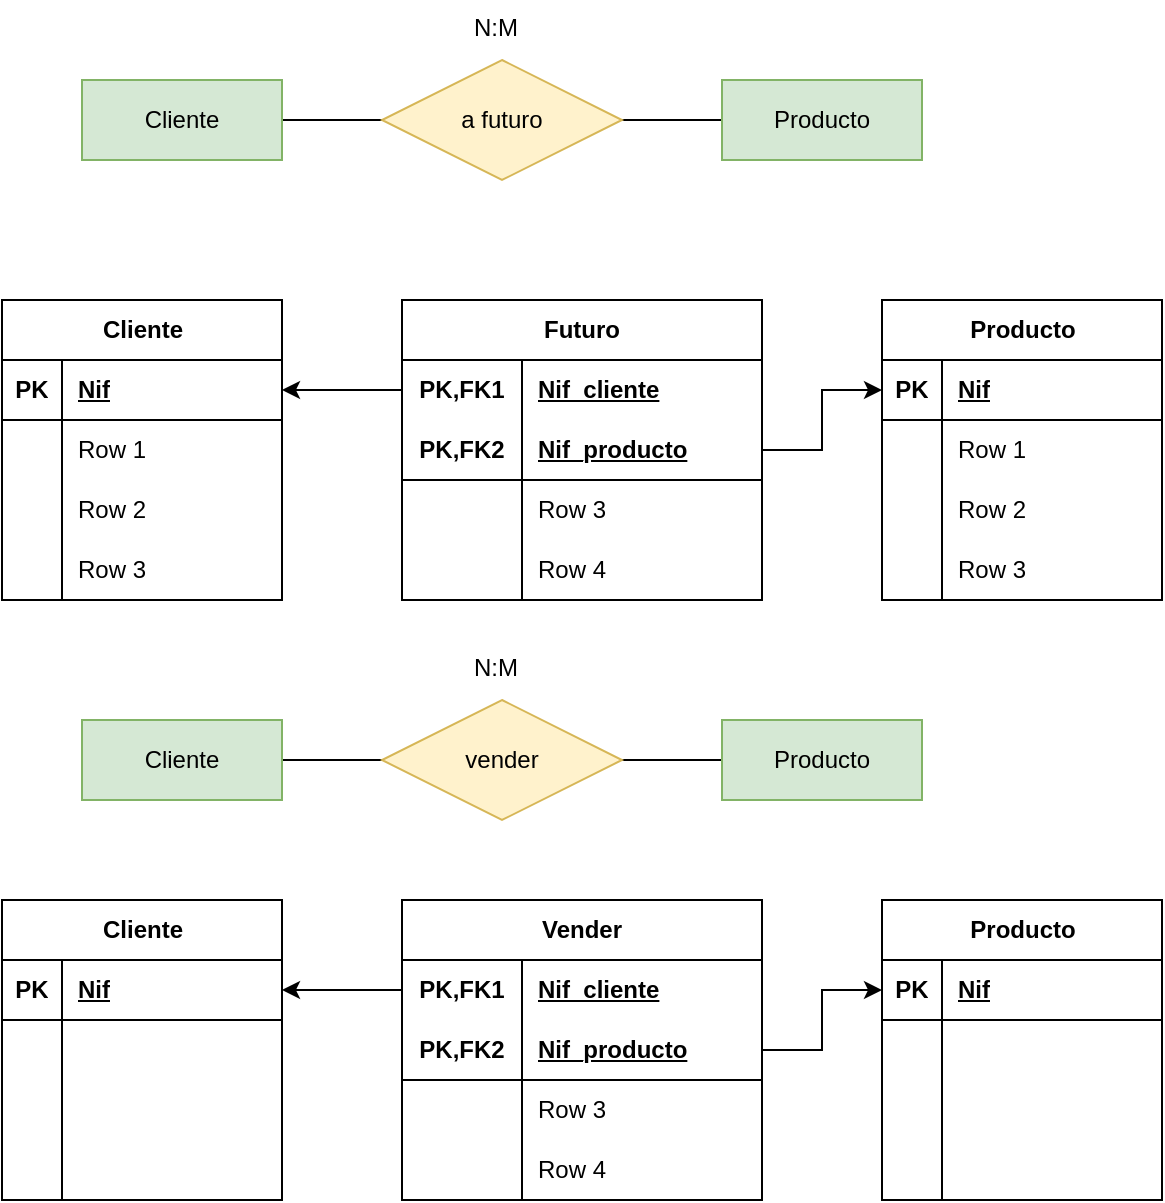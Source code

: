 <mxfile version="22.0.8" type="github">
  <diagram name="Página-1" id="U4m50CLKxvF5wlJyP4sZ">
    <mxGraphModel dx="1434" dy="795" grid="1" gridSize="10" guides="1" tooltips="1" connect="1" arrows="1" fold="1" page="1" pageScale="1" pageWidth="827" pageHeight="1169" math="0" shadow="0">
      <root>
        <mxCell id="0" />
        <mxCell id="1" parent="0" />
        <mxCell id="86glMdXCNUQoHMZyvkVU-4" style="edgeStyle=orthogonalEdgeStyle;rounded=0;orthogonalLoop=1;jettySize=auto;html=1;exitX=1;exitY=0.5;exitDx=0;exitDy=0;entryX=0;entryY=0.5;entryDx=0;entryDy=0;endArrow=none;endFill=0;" edge="1" parent="1" source="86glMdXCNUQoHMZyvkVU-1" target="86glMdXCNUQoHMZyvkVU-2">
          <mxGeometry relative="1" as="geometry" />
        </mxCell>
        <mxCell id="86glMdXCNUQoHMZyvkVU-1" value="Cliente" style="whiteSpace=wrap;html=1;align=center;fillColor=#d5e8d4;strokeColor=#82b366;" vertex="1" parent="1">
          <mxGeometry x="90" y="120" width="100" height="40" as="geometry" />
        </mxCell>
        <mxCell id="86glMdXCNUQoHMZyvkVU-5" style="edgeStyle=orthogonalEdgeStyle;rounded=0;orthogonalLoop=1;jettySize=auto;html=1;exitX=1;exitY=0.5;exitDx=0;exitDy=0;entryX=0;entryY=0.5;entryDx=0;entryDy=0;endArrow=none;endFill=0;" edge="1" parent="1" source="86glMdXCNUQoHMZyvkVU-2" target="86glMdXCNUQoHMZyvkVU-3">
          <mxGeometry relative="1" as="geometry" />
        </mxCell>
        <mxCell id="86glMdXCNUQoHMZyvkVU-2" value="a futuro" style="shape=rhombus;perimeter=rhombusPerimeter;whiteSpace=wrap;html=1;align=center;fillColor=#fff2cc;strokeColor=#d6b656;" vertex="1" parent="1">
          <mxGeometry x="240" y="110" width="120" height="60" as="geometry" />
        </mxCell>
        <mxCell id="86glMdXCNUQoHMZyvkVU-3" value="Producto" style="whiteSpace=wrap;html=1;align=center;fillColor=#d5e8d4;strokeColor=#82b366;" vertex="1" parent="1">
          <mxGeometry x="410" y="120" width="100" height="40" as="geometry" />
        </mxCell>
        <mxCell id="86glMdXCNUQoHMZyvkVU-6" value="Cliente" style="shape=table;startSize=30;container=1;collapsible=1;childLayout=tableLayout;fixedRows=1;rowLines=0;fontStyle=1;align=center;resizeLast=1;html=1;" vertex="1" parent="1">
          <mxGeometry x="50" y="230" width="140" height="150" as="geometry" />
        </mxCell>
        <mxCell id="86glMdXCNUQoHMZyvkVU-7" value="" style="shape=tableRow;horizontal=0;startSize=0;swimlaneHead=0;swimlaneBody=0;fillColor=none;collapsible=0;dropTarget=0;points=[[0,0.5],[1,0.5]];portConstraint=eastwest;top=0;left=0;right=0;bottom=1;" vertex="1" parent="86glMdXCNUQoHMZyvkVU-6">
          <mxGeometry y="30" width="140" height="30" as="geometry" />
        </mxCell>
        <mxCell id="86glMdXCNUQoHMZyvkVU-8" value="PK" style="shape=partialRectangle;connectable=0;fillColor=none;top=0;left=0;bottom=0;right=0;fontStyle=1;overflow=hidden;whiteSpace=wrap;html=1;" vertex="1" parent="86glMdXCNUQoHMZyvkVU-7">
          <mxGeometry width="30" height="30" as="geometry">
            <mxRectangle width="30" height="30" as="alternateBounds" />
          </mxGeometry>
        </mxCell>
        <mxCell id="86glMdXCNUQoHMZyvkVU-9" value="Nif" style="shape=partialRectangle;connectable=0;fillColor=none;top=0;left=0;bottom=0;right=0;align=left;spacingLeft=6;fontStyle=5;overflow=hidden;whiteSpace=wrap;html=1;" vertex="1" parent="86glMdXCNUQoHMZyvkVU-7">
          <mxGeometry x="30" width="110" height="30" as="geometry">
            <mxRectangle width="110" height="30" as="alternateBounds" />
          </mxGeometry>
        </mxCell>
        <mxCell id="86glMdXCNUQoHMZyvkVU-10" value="" style="shape=tableRow;horizontal=0;startSize=0;swimlaneHead=0;swimlaneBody=0;fillColor=none;collapsible=0;dropTarget=0;points=[[0,0.5],[1,0.5]];portConstraint=eastwest;top=0;left=0;right=0;bottom=0;" vertex="1" parent="86glMdXCNUQoHMZyvkVU-6">
          <mxGeometry y="60" width="140" height="30" as="geometry" />
        </mxCell>
        <mxCell id="86glMdXCNUQoHMZyvkVU-11" value="" style="shape=partialRectangle;connectable=0;fillColor=none;top=0;left=0;bottom=0;right=0;editable=1;overflow=hidden;whiteSpace=wrap;html=1;" vertex="1" parent="86glMdXCNUQoHMZyvkVU-10">
          <mxGeometry width="30" height="30" as="geometry">
            <mxRectangle width="30" height="30" as="alternateBounds" />
          </mxGeometry>
        </mxCell>
        <mxCell id="86glMdXCNUQoHMZyvkVU-12" value="Row 1" style="shape=partialRectangle;connectable=0;fillColor=none;top=0;left=0;bottom=0;right=0;align=left;spacingLeft=6;overflow=hidden;whiteSpace=wrap;html=1;" vertex="1" parent="86glMdXCNUQoHMZyvkVU-10">
          <mxGeometry x="30" width="110" height="30" as="geometry">
            <mxRectangle width="110" height="30" as="alternateBounds" />
          </mxGeometry>
        </mxCell>
        <mxCell id="86glMdXCNUQoHMZyvkVU-13" value="" style="shape=tableRow;horizontal=0;startSize=0;swimlaneHead=0;swimlaneBody=0;fillColor=none;collapsible=0;dropTarget=0;points=[[0,0.5],[1,0.5]];portConstraint=eastwest;top=0;left=0;right=0;bottom=0;" vertex="1" parent="86glMdXCNUQoHMZyvkVU-6">
          <mxGeometry y="90" width="140" height="30" as="geometry" />
        </mxCell>
        <mxCell id="86glMdXCNUQoHMZyvkVU-14" value="" style="shape=partialRectangle;connectable=0;fillColor=none;top=0;left=0;bottom=0;right=0;editable=1;overflow=hidden;whiteSpace=wrap;html=1;" vertex="1" parent="86glMdXCNUQoHMZyvkVU-13">
          <mxGeometry width="30" height="30" as="geometry">
            <mxRectangle width="30" height="30" as="alternateBounds" />
          </mxGeometry>
        </mxCell>
        <mxCell id="86glMdXCNUQoHMZyvkVU-15" value="Row 2" style="shape=partialRectangle;connectable=0;fillColor=none;top=0;left=0;bottom=0;right=0;align=left;spacingLeft=6;overflow=hidden;whiteSpace=wrap;html=1;" vertex="1" parent="86glMdXCNUQoHMZyvkVU-13">
          <mxGeometry x="30" width="110" height="30" as="geometry">
            <mxRectangle width="110" height="30" as="alternateBounds" />
          </mxGeometry>
        </mxCell>
        <mxCell id="86glMdXCNUQoHMZyvkVU-16" value="" style="shape=tableRow;horizontal=0;startSize=0;swimlaneHead=0;swimlaneBody=0;fillColor=none;collapsible=0;dropTarget=0;points=[[0,0.5],[1,0.5]];portConstraint=eastwest;top=0;left=0;right=0;bottom=0;" vertex="1" parent="86glMdXCNUQoHMZyvkVU-6">
          <mxGeometry y="120" width="140" height="30" as="geometry" />
        </mxCell>
        <mxCell id="86glMdXCNUQoHMZyvkVU-17" value="" style="shape=partialRectangle;connectable=0;fillColor=none;top=0;left=0;bottom=0;right=0;editable=1;overflow=hidden;whiteSpace=wrap;html=1;" vertex="1" parent="86glMdXCNUQoHMZyvkVU-16">
          <mxGeometry width="30" height="30" as="geometry">
            <mxRectangle width="30" height="30" as="alternateBounds" />
          </mxGeometry>
        </mxCell>
        <mxCell id="86glMdXCNUQoHMZyvkVU-18" value="Row 3" style="shape=partialRectangle;connectable=0;fillColor=none;top=0;left=0;bottom=0;right=0;align=left;spacingLeft=6;overflow=hidden;whiteSpace=wrap;html=1;" vertex="1" parent="86glMdXCNUQoHMZyvkVU-16">
          <mxGeometry x="30" width="110" height="30" as="geometry">
            <mxRectangle width="110" height="30" as="alternateBounds" />
          </mxGeometry>
        </mxCell>
        <mxCell id="86glMdXCNUQoHMZyvkVU-32" value="Producto" style="shape=table;startSize=30;container=1;collapsible=1;childLayout=tableLayout;fixedRows=1;rowLines=0;fontStyle=1;align=center;resizeLast=1;html=1;" vertex="1" parent="1">
          <mxGeometry x="490" y="230" width="140" height="150" as="geometry" />
        </mxCell>
        <mxCell id="86glMdXCNUQoHMZyvkVU-33" value="" style="shape=tableRow;horizontal=0;startSize=0;swimlaneHead=0;swimlaneBody=0;fillColor=none;collapsible=0;dropTarget=0;points=[[0,0.5],[1,0.5]];portConstraint=eastwest;top=0;left=0;right=0;bottom=1;" vertex="1" parent="86glMdXCNUQoHMZyvkVU-32">
          <mxGeometry y="30" width="140" height="30" as="geometry" />
        </mxCell>
        <mxCell id="86glMdXCNUQoHMZyvkVU-34" value="PK" style="shape=partialRectangle;connectable=0;fillColor=none;top=0;left=0;bottom=0;right=0;fontStyle=1;overflow=hidden;whiteSpace=wrap;html=1;" vertex="1" parent="86glMdXCNUQoHMZyvkVU-33">
          <mxGeometry width="30" height="30" as="geometry">
            <mxRectangle width="30" height="30" as="alternateBounds" />
          </mxGeometry>
        </mxCell>
        <mxCell id="86glMdXCNUQoHMZyvkVU-35" value="Nif" style="shape=partialRectangle;connectable=0;fillColor=none;top=0;left=0;bottom=0;right=0;align=left;spacingLeft=6;fontStyle=5;overflow=hidden;whiteSpace=wrap;html=1;" vertex="1" parent="86glMdXCNUQoHMZyvkVU-33">
          <mxGeometry x="30" width="110" height="30" as="geometry">
            <mxRectangle width="110" height="30" as="alternateBounds" />
          </mxGeometry>
        </mxCell>
        <mxCell id="86glMdXCNUQoHMZyvkVU-36" value="" style="shape=tableRow;horizontal=0;startSize=0;swimlaneHead=0;swimlaneBody=0;fillColor=none;collapsible=0;dropTarget=0;points=[[0,0.5],[1,0.5]];portConstraint=eastwest;top=0;left=0;right=0;bottom=0;" vertex="1" parent="86glMdXCNUQoHMZyvkVU-32">
          <mxGeometry y="60" width="140" height="30" as="geometry" />
        </mxCell>
        <mxCell id="86glMdXCNUQoHMZyvkVU-37" value="" style="shape=partialRectangle;connectable=0;fillColor=none;top=0;left=0;bottom=0;right=0;editable=1;overflow=hidden;whiteSpace=wrap;html=1;" vertex="1" parent="86glMdXCNUQoHMZyvkVU-36">
          <mxGeometry width="30" height="30" as="geometry">
            <mxRectangle width="30" height="30" as="alternateBounds" />
          </mxGeometry>
        </mxCell>
        <mxCell id="86glMdXCNUQoHMZyvkVU-38" value="Row 1" style="shape=partialRectangle;connectable=0;fillColor=none;top=0;left=0;bottom=0;right=0;align=left;spacingLeft=6;overflow=hidden;whiteSpace=wrap;html=1;" vertex="1" parent="86glMdXCNUQoHMZyvkVU-36">
          <mxGeometry x="30" width="110" height="30" as="geometry">
            <mxRectangle width="110" height="30" as="alternateBounds" />
          </mxGeometry>
        </mxCell>
        <mxCell id="86glMdXCNUQoHMZyvkVU-39" value="" style="shape=tableRow;horizontal=0;startSize=0;swimlaneHead=0;swimlaneBody=0;fillColor=none;collapsible=0;dropTarget=0;points=[[0,0.5],[1,0.5]];portConstraint=eastwest;top=0;left=0;right=0;bottom=0;" vertex="1" parent="86glMdXCNUQoHMZyvkVU-32">
          <mxGeometry y="90" width="140" height="30" as="geometry" />
        </mxCell>
        <mxCell id="86glMdXCNUQoHMZyvkVU-40" value="" style="shape=partialRectangle;connectable=0;fillColor=none;top=0;left=0;bottom=0;right=0;editable=1;overflow=hidden;whiteSpace=wrap;html=1;" vertex="1" parent="86glMdXCNUQoHMZyvkVU-39">
          <mxGeometry width="30" height="30" as="geometry">
            <mxRectangle width="30" height="30" as="alternateBounds" />
          </mxGeometry>
        </mxCell>
        <mxCell id="86glMdXCNUQoHMZyvkVU-41" value="Row 2" style="shape=partialRectangle;connectable=0;fillColor=none;top=0;left=0;bottom=0;right=0;align=left;spacingLeft=6;overflow=hidden;whiteSpace=wrap;html=1;" vertex="1" parent="86glMdXCNUQoHMZyvkVU-39">
          <mxGeometry x="30" width="110" height="30" as="geometry">
            <mxRectangle width="110" height="30" as="alternateBounds" />
          </mxGeometry>
        </mxCell>
        <mxCell id="86glMdXCNUQoHMZyvkVU-42" value="" style="shape=tableRow;horizontal=0;startSize=0;swimlaneHead=0;swimlaneBody=0;fillColor=none;collapsible=0;dropTarget=0;points=[[0,0.5],[1,0.5]];portConstraint=eastwest;top=0;left=0;right=0;bottom=0;" vertex="1" parent="86glMdXCNUQoHMZyvkVU-32">
          <mxGeometry y="120" width="140" height="30" as="geometry" />
        </mxCell>
        <mxCell id="86glMdXCNUQoHMZyvkVU-43" value="" style="shape=partialRectangle;connectable=0;fillColor=none;top=0;left=0;bottom=0;right=0;editable=1;overflow=hidden;whiteSpace=wrap;html=1;" vertex="1" parent="86glMdXCNUQoHMZyvkVU-42">
          <mxGeometry width="30" height="30" as="geometry">
            <mxRectangle width="30" height="30" as="alternateBounds" />
          </mxGeometry>
        </mxCell>
        <mxCell id="86glMdXCNUQoHMZyvkVU-44" value="Row 3" style="shape=partialRectangle;connectable=0;fillColor=none;top=0;left=0;bottom=0;right=0;align=left;spacingLeft=6;overflow=hidden;whiteSpace=wrap;html=1;" vertex="1" parent="86glMdXCNUQoHMZyvkVU-42">
          <mxGeometry x="30" width="110" height="30" as="geometry">
            <mxRectangle width="110" height="30" as="alternateBounds" />
          </mxGeometry>
        </mxCell>
        <mxCell id="86glMdXCNUQoHMZyvkVU-45" value="N:M" style="text;strokeColor=none;fillColor=none;spacingLeft=4;spacingRight=4;overflow=hidden;rotatable=0;points=[[0,0.5],[1,0.5]];portConstraint=eastwest;fontSize=12;whiteSpace=wrap;html=1;" vertex="1" parent="1">
          <mxGeometry x="280" y="80" width="40" height="30" as="geometry" />
        </mxCell>
        <mxCell id="86glMdXCNUQoHMZyvkVU-50" value="Futuro" style="shape=table;startSize=30;container=1;collapsible=1;childLayout=tableLayout;fixedRows=1;rowLines=0;fontStyle=1;align=center;resizeLast=1;html=1;whiteSpace=wrap;" vertex="1" parent="1">
          <mxGeometry x="250" y="230" width="180" height="150" as="geometry" />
        </mxCell>
        <mxCell id="86glMdXCNUQoHMZyvkVU-51" value="" style="shape=tableRow;horizontal=0;startSize=0;swimlaneHead=0;swimlaneBody=0;fillColor=none;collapsible=0;dropTarget=0;points=[[0,0.5],[1,0.5]];portConstraint=eastwest;top=0;left=0;right=0;bottom=0;html=1;" vertex="1" parent="86glMdXCNUQoHMZyvkVU-50">
          <mxGeometry y="30" width="180" height="30" as="geometry" />
        </mxCell>
        <mxCell id="86glMdXCNUQoHMZyvkVU-52" value="PK,FK1" style="shape=partialRectangle;connectable=0;fillColor=none;top=0;left=0;bottom=0;right=0;fontStyle=1;overflow=hidden;html=1;whiteSpace=wrap;" vertex="1" parent="86glMdXCNUQoHMZyvkVU-51">
          <mxGeometry width="60" height="30" as="geometry">
            <mxRectangle width="60" height="30" as="alternateBounds" />
          </mxGeometry>
        </mxCell>
        <mxCell id="86glMdXCNUQoHMZyvkVU-53" value="Nif_cliente" style="shape=partialRectangle;connectable=0;fillColor=none;top=0;left=0;bottom=0;right=0;align=left;spacingLeft=6;fontStyle=5;overflow=hidden;html=1;whiteSpace=wrap;" vertex="1" parent="86glMdXCNUQoHMZyvkVU-51">
          <mxGeometry x="60" width="120" height="30" as="geometry">
            <mxRectangle width="120" height="30" as="alternateBounds" />
          </mxGeometry>
        </mxCell>
        <mxCell id="86glMdXCNUQoHMZyvkVU-54" value="" style="shape=tableRow;horizontal=0;startSize=0;swimlaneHead=0;swimlaneBody=0;fillColor=none;collapsible=0;dropTarget=0;points=[[0,0.5],[1,0.5]];portConstraint=eastwest;top=0;left=0;right=0;bottom=1;html=1;" vertex="1" parent="86glMdXCNUQoHMZyvkVU-50">
          <mxGeometry y="60" width="180" height="30" as="geometry" />
        </mxCell>
        <mxCell id="86glMdXCNUQoHMZyvkVU-55" value="PK,FK2" style="shape=partialRectangle;connectable=0;fillColor=none;top=0;left=0;bottom=0;right=0;fontStyle=1;overflow=hidden;html=1;whiteSpace=wrap;" vertex="1" parent="86glMdXCNUQoHMZyvkVU-54">
          <mxGeometry width="60" height="30" as="geometry">
            <mxRectangle width="60" height="30" as="alternateBounds" />
          </mxGeometry>
        </mxCell>
        <mxCell id="86glMdXCNUQoHMZyvkVU-56" value="Nif_producto" style="shape=partialRectangle;connectable=0;fillColor=none;top=0;left=0;bottom=0;right=0;align=left;spacingLeft=6;fontStyle=5;overflow=hidden;html=1;whiteSpace=wrap;" vertex="1" parent="86glMdXCNUQoHMZyvkVU-54">
          <mxGeometry x="60" width="120" height="30" as="geometry">
            <mxRectangle width="120" height="30" as="alternateBounds" />
          </mxGeometry>
        </mxCell>
        <mxCell id="86glMdXCNUQoHMZyvkVU-57" value="" style="shape=tableRow;horizontal=0;startSize=0;swimlaneHead=0;swimlaneBody=0;fillColor=none;collapsible=0;dropTarget=0;points=[[0,0.5],[1,0.5]];portConstraint=eastwest;top=0;left=0;right=0;bottom=0;html=1;" vertex="1" parent="86glMdXCNUQoHMZyvkVU-50">
          <mxGeometry y="90" width="180" height="30" as="geometry" />
        </mxCell>
        <mxCell id="86glMdXCNUQoHMZyvkVU-58" value="" style="shape=partialRectangle;connectable=0;fillColor=none;top=0;left=0;bottom=0;right=0;editable=1;overflow=hidden;html=1;whiteSpace=wrap;" vertex="1" parent="86glMdXCNUQoHMZyvkVU-57">
          <mxGeometry width="60" height="30" as="geometry">
            <mxRectangle width="60" height="30" as="alternateBounds" />
          </mxGeometry>
        </mxCell>
        <mxCell id="86glMdXCNUQoHMZyvkVU-59" value="Row 3" style="shape=partialRectangle;connectable=0;fillColor=none;top=0;left=0;bottom=0;right=0;align=left;spacingLeft=6;overflow=hidden;html=1;whiteSpace=wrap;" vertex="1" parent="86glMdXCNUQoHMZyvkVU-57">
          <mxGeometry x="60" width="120" height="30" as="geometry">
            <mxRectangle width="120" height="30" as="alternateBounds" />
          </mxGeometry>
        </mxCell>
        <mxCell id="86glMdXCNUQoHMZyvkVU-60" value="" style="shape=tableRow;horizontal=0;startSize=0;swimlaneHead=0;swimlaneBody=0;fillColor=none;collapsible=0;dropTarget=0;points=[[0,0.5],[1,0.5]];portConstraint=eastwest;top=0;left=0;right=0;bottom=0;html=1;" vertex="1" parent="86glMdXCNUQoHMZyvkVU-50">
          <mxGeometry y="120" width="180" height="30" as="geometry" />
        </mxCell>
        <mxCell id="86glMdXCNUQoHMZyvkVU-61" value="" style="shape=partialRectangle;connectable=0;fillColor=none;top=0;left=0;bottom=0;right=0;editable=1;overflow=hidden;html=1;whiteSpace=wrap;" vertex="1" parent="86glMdXCNUQoHMZyvkVU-60">
          <mxGeometry width="60" height="30" as="geometry">
            <mxRectangle width="60" height="30" as="alternateBounds" />
          </mxGeometry>
        </mxCell>
        <mxCell id="86glMdXCNUQoHMZyvkVU-62" value="Row 4" style="shape=partialRectangle;connectable=0;fillColor=none;top=0;left=0;bottom=0;right=0;align=left;spacingLeft=6;overflow=hidden;html=1;whiteSpace=wrap;" vertex="1" parent="86glMdXCNUQoHMZyvkVU-60">
          <mxGeometry x="60" width="120" height="30" as="geometry">
            <mxRectangle width="120" height="30" as="alternateBounds" />
          </mxGeometry>
        </mxCell>
        <mxCell id="86glMdXCNUQoHMZyvkVU-63" style="edgeStyle=orthogonalEdgeStyle;rounded=0;orthogonalLoop=1;jettySize=auto;html=1;exitX=0;exitY=0.5;exitDx=0;exitDy=0;entryX=1;entryY=0.5;entryDx=0;entryDy=0;" edge="1" parent="1" source="86glMdXCNUQoHMZyvkVU-51" target="86glMdXCNUQoHMZyvkVU-7">
          <mxGeometry relative="1" as="geometry" />
        </mxCell>
        <mxCell id="86glMdXCNUQoHMZyvkVU-64" style="edgeStyle=orthogonalEdgeStyle;rounded=0;orthogonalLoop=1;jettySize=auto;html=1;exitX=1;exitY=0.5;exitDx=0;exitDy=0;entryX=0;entryY=0.5;entryDx=0;entryDy=0;" edge="1" parent="1" source="86glMdXCNUQoHMZyvkVU-54" target="86glMdXCNUQoHMZyvkVU-33">
          <mxGeometry relative="1" as="geometry" />
        </mxCell>
        <mxCell id="86glMdXCNUQoHMZyvkVU-65" style="edgeStyle=orthogonalEdgeStyle;rounded=0;orthogonalLoop=1;jettySize=auto;html=1;exitX=1;exitY=0.5;exitDx=0;exitDy=0;entryX=0;entryY=0.5;entryDx=0;entryDy=0;endArrow=none;endFill=0;" edge="1" parent="1" source="86glMdXCNUQoHMZyvkVU-66" target="86glMdXCNUQoHMZyvkVU-68">
          <mxGeometry relative="1" as="geometry" />
        </mxCell>
        <mxCell id="86glMdXCNUQoHMZyvkVU-66" value="Cliente" style="whiteSpace=wrap;html=1;align=center;fillColor=#d5e8d4;strokeColor=#82b366;" vertex="1" parent="1">
          <mxGeometry x="90" y="440" width="100" height="40" as="geometry" />
        </mxCell>
        <mxCell id="86glMdXCNUQoHMZyvkVU-67" style="edgeStyle=orthogonalEdgeStyle;rounded=0;orthogonalLoop=1;jettySize=auto;html=1;exitX=1;exitY=0.5;exitDx=0;exitDy=0;entryX=0;entryY=0.5;entryDx=0;entryDy=0;endArrow=none;endFill=0;" edge="1" parent="1" source="86glMdXCNUQoHMZyvkVU-68" target="86glMdXCNUQoHMZyvkVU-69">
          <mxGeometry relative="1" as="geometry" />
        </mxCell>
        <mxCell id="86glMdXCNUQoHMZyvkVU-68" value="vender" style="shape=rhombus;perimeter=rhombusPerimeter;whiteSpace=wrap;html=1;align=center;fillColor=#fff2cc;strokeColor=#d6b656;" vertex="1" parent="1">
          <mxGeometry x="240" y="430" width="120" height="60" as="geometry" />
        </mxCell>
        <mxCell id="86glMdXCNUQoHMZyvkVU-69" value="Producto" style="whiteSpace=wrap;html=1;align=center;fillColor=#d5e8d4;strokeColor=#82b366;" vertex="1" parent="1">
          <mxGeometry x="410" y="440" width="100" height="40" as="geometry" />
        </mxCell>
        <mxCell id="86glMdXCNUQoHMZyvkVU-70" value="N:M" style="text;strokeColor=none;fillColor=none;spacingLeft=4;spacingRight=4;overflow=hidden;rotatable=0;points=[[0,0.5],[1,0.5]];portConstraint=eastwest;fontSize=12;whiteSpace=wrap;html=1;" vertex="1" parent="1">
          <mxGeometry x="280" y="400" width="40" height="30" as="geometry" />
        </mxCell>
        <mxCell id="86glMdXCNUQoHMZyvkVU-72" value="Cliente" style="shape=table;startSize=30;container=1;collapsible=1;childLayout=tableLayout;fixedRows=1;rowLines=0;fontStyle=1;align=center;resizeLast=1;html=1;" vertex="1" parent="1">
          <mxGeometry x="50" y="530" width="140" height="150" as="geometry" />
        </mxCell>
        <mxCell id="86glMdXCNUQoHMZyvkVU-73" value="" style="shape=tableRow;horizontal=0;startSize=0;swimlaneHead=0;swimlaneBody=0;fillColor=none;collapsible=0;dropTarget=0;points=[[0,0.5],[1,0.5]];portConstraint=eastwest;top=0;left=0;right=0;bottom=1;" vertex="1" parent="86glMdXCNUQoHMZyvkVU-72">
          <mxGeometry y="30" width="140" height="30" as="geometry" />
        </mxCell>
        <mxCell id="86glMdXCNUQoHMZyvkVU-74" value="PK" style="shape=partialRectangle;connectable=0;fillColor=none;top=0;left=0;bottom=0;right=0;fontStyle=1;overflow=hidden;whiteSpace=wrap;html=1;" vertex="1" parent="86glMdXCNUQoHMZyvkVU-73">
          <mxGeometry width="30" height="30" as="geometry">
            <mxRectangle width="30" height="30" as="alternateBounds" />
          </mxGeometry>
        </mxCell>
        <mxCell id="86glMdXCNUQoHMZyvkVU-75" value="Nif" style="shape=partialRectangle;connectable=0;fillColor=none;top=0;left=0;bottom=0;right=0;align=left;spacingLeft=6;fontStyle=5;overflow=hidden;whiteSpace=wrap;html=1;" vertex="1" parent="86glMdXCNUQoHMZyvkVU-73">
          <mxGeometry x="30" width="110" height="30" as="geometry">
            <mxRectangle width="110" height="30" as="alternateBounds" />
          </mxGeometry>
        </mxCell>
        <mxCell id="86glMdXCNUQoHMZyvkVU-76" value="" style="shape=tableRow;horizontal=0;startSize=0;swimlaneHead=0;swimlaneBody=0;fillColor=none;collapsible=0;dropTarget=0;points=[[0,0.5],[1,0.5]];portConstraint=eastwest;top=0;left=0;right=0;bottom=0;" vertex="1" parent="86glMdXCNUQoHMZyvkVU-72">
          <mxGeometry y="60" width="140" height="30" as="geometry" />
        </mxCell>
        <mxCell id="86glMdXCNUQoHMZyvkVU-77" value="" style="shape=partialRectangle;connectable=0;fillColor=none;top=0;left=0;bottom=0;right=0;editable=1;overflow=hidden;whiteSpace=wrap;html=1;" vertex="1" parent="86glMdXCNUQoHMZyvkVU-76">
          <mxGeometry width="30" height="30" as="geometry">
            <mxRectangle width="30" height="30" as="alternateBounds" />
          </mxGeometry>
        </mxCell>
        <mxCell id="86glMdXCNUQoHMZyvkVU-78" value="" style="shape=partialRectangle;connectable=0;fillColor=none;top=0;left=0;bottom=0;right=0;align=left;spacingLeft=6;overflow=hidden;whiteSpace=wrap;html=1;" vertex="1" parent="86glMdXCNUQoHMZyvkVU-76">
          <mxGeometry x="30" width="110" height="30" as="geometry">
            <mxRectangle width="110" height="30" as="alternateBounds" />
          </mxGeometry>
        </mxCell>
        <mxCell id="86glMdXCNUQoHMZyvkVU-79" value="" style="shape=tableRow;horizontal=0;startSize=0;swimlaneHead=0;swimlaneBody=0;fillColor=none;collapsible=0;dropTarget=0;points=[[0,0.5],[1,0.5]];portConstraint=eastwest;top=0;left=0;right=0;bottom=0;" vertex="1" parent="86glMdXCNUQoHMZyvkVU-72">
          <mxGeometry y="90" width="140" height="30" as="geometry" />
        </mxCell>
        <mxCell id="86glMdXCNUQoHMZyvkVU-80" value="" style="shape=partialRectangle;connectable=0;fillColor=none;top=0;left=0;bottom=0;right=0;editable=1;overflow=hidden;whiteSpace=wrap;html=1;" vertex="1" parent="86glMdXCNUQoHMZyvkVU-79">
          <mxGeometry width="30" height="30" as="geometry">
            <mxRectangle width="30" height="30" as="alternateBounds" />
          </mxGeometry>
        </mxCell>
        <mxCell id="86glMdXCNUQoHMZyvkVU-81" value="" style="shape=partialRectangle;connectable=0;fillColor=none;top=0;left=0;bottom=0;right=0;align=left;spacingLeft=6;overflow=hidden;whiteSpace=wrap;html=1;" vertex="1" parent="86glMdXCNUQoHMZyvkVU-79">
          <mxGeometry x="30" width="110" height="30" as="geometry">
            <mxRectangle width="110" height="30" as="alternateBounds" />
          </mxGeometry>
        </mxCell>
        <mxCell id="86glMdXCNUQoHMZyvkVU-82" value="" style="shape=tableRow;horizontal=0;startSize=0;swimlaneHead=0;swimlaneBody=0;fillColor=none;collapsible=0;dropTarget=0;points=[[0,0.5],[1,0.5]];portConstraint=eastwest;top=0;left=0;right=0;bottom=0;" vertex="1" parent="86glMdXCNUQoHMZyvkVU-72">
          <mxGeometry y="120" width="140" height="30" as="geometry" />
        </mxCell>
        <mxCell id="86glMdXCNUQoHMZyvkVU-83" value="" style="shape=partialRectangle;connectable=0;fillColor=none;top=0;left=0;bottom=0;right=0;editable=1;overflow=hidden;whiteSpace=wrap;html=1;" vertex="1" parent="86glMdXCNUQoHMZyvkVU-82">
          <mxGeometry width="30" height="30" as="geometry">
            <mxRectangle width="30" height="30" as="alternateBounds" />
          </mxGeometry>
        </mxCell>
        <mxCell id="86glMdXCNUQoHMZyvkVU-84" value="" style="shape=partialRectangle;connectable=0;fillColor=none;top=0;left=0;bottom=0;right=0;align=left;spacingLeft=6;overflow=hidden;whiteSpace=wrap;html=1;" vertex="1" parent="86glMdXCNUQoHMZyvkVU-82">
          <mxGeometry x="30" width="110" height="30" as="geometry">
            <mxRectangle width="110" height="30" as="alternateBounds" />
          </mxGeometry>
        </mxCell>
        <mxCell id="86glMdXCNUQoHMZyvkVU-85" value="Producto" style="shape=table;startSize=30;container=1;collapsible=1;childLayout=tableLayout;fixedRows=1;rowLines=0;fontStyle=1;align=center;resizeLast=1;html=1;" vertex="1" parent="1">
          <mxGeometry x="490" y="530" width="140" height="150" as="geometry" />
        </mxCell>
        <mxCell id="86glMdXCNUQoHMZyvkVU-86" value="" style="shape=tableRow;horizontal=0;startSize=0;swimlaneHead=0;swimlaneBody=0;fillColor=none;collapsible=0;dropTarget=0;points=[[0,0.5],[1,0.5]];portConstraint=eastwest;top=0;left=0;right=0;bottom=1;" vertex="1" parent="86glMdXCNUQoHMZyvkVU-85">
          <mxGeometry y="30" width="140" height="30" as="geometry" />
        </mxCell>
        <mxCell id="86glMdXCNUQoHMZyvkVU-87" value="PK" style="shape=partialRectangle;connectable=0;fillColor=none;top=0;left=0;bottom=0;right=0;fontStyle=1;overflow=hidden;whiteSpace=wrap;html=1;" vertex="1" parent="86glMdXCNUQoHMZyvkVU-86">
          <mxGeometry width="30" height="30" as="geometry">
            <mxRectangle width="30" height="30" as="alternateBounds" />
          </mxGeometry>
        </mxCell>
        <mxCell id="86glMdXCNUQoHMZyvkVU-88" value="Nif" style="shape=partialRectangle;connectable=0;fillColor=none;top=0;left=0;bottom=0;right=0;align=left;spacingLeft=6;fontStyle=5;overflow=hidden;whiteSpace=wrap;html=1;" vertex="1" parent="86glMdXCNUQoHMZyvkVU-86">
          <mxGeometry x="30" width="110" height="30" as="geometry">
            <mxRectangle width="110" height="30" as="alternateBounds" />
          </mxGeometry>
        </mxCell>
        <mxCell id="86glMdXCNUQoHMZyvkVU-89" value="" style="shape=tableRow;horizontal=0;startSize=0;swimlaneHead=0;swimlaneBody=0;fillColor=none;collapsible=0;dropTarget=0;points=[[0,0.5],[1,0.5]];portConstraint=eastwest;top=0;left=0;right=0;bottom=0;" vertex="1" parent="86glMdXCNUQoHMZyvkVU-85">
          <mxGeometry y="60" width="140" height="30" as="geometry" />
        </mxCell>
        <mxCell id="86glMdXCNUQoHMZyvkVU-90" value="" style="shape=partialRectangle;connectable=0;fillColor=none;top=0;left=0;bottom=0;right=0;editable=1;overflow=hidden;whiteSpace=wrap;html=1;" vertex="1" parent="86glMdXCNUQoHMZyvkVU-89">
          <mxGeometry width="30" height="30" as="geometry">
            <mxRectangle width="30" height="30" as="alternateBounds" />
          </mxGeometry>
        </mxCell>
        <mxCell id="86glMdXCNUQoHMZyvkVU-91" value="" style="shape=partialRectangle;connectable=0;fillColor=none;top=0;left=0;bottom=0;right=0;align=left;spacingLeft=6;overflow=hidden;whiteSpace=wrap;html=1;" vertex="1" parent="86glMdXCNUQoHMZyvkVU-89">
          <mxGeometry x="30" width="110" height="30" as="geometry">
            <mxRectangle width="110" height="30" as="alternateBounds" />
          </mxGeometry>
        </mxCell>
        <mxCell id="86glMdXCNUQoHMZyvkVU-92" value="" style="shape=tableRow;horizontal=0;startSize=0;swimlaneHead=0;swimlaneBody=0;fillColor=none;collapsible=0;dropTarget=0;points=[[0,0.5],[1,0.5]];portConstraint=eastwest;top=0;left=0;right=0;bottom=0;" vertex="1" parent="86glMdXCNUQoHMZyvkVU-85">
          <mxGeometry y="90" width="140" height="30" as="geometry" />
        </mxCell>
        <mxCell id="86glMdXCNUQoHMZyvkVU-93" value="" style="shape=partialRectangle;connectable=0;fillColor=none;top=0;left=0;bottom=0;right=0;editable=1;overflow=hidden;whiteSpace=wrap;html=1;" vertex="1" parent="86glMdXCNUQoHMZyvkVU-92">
          <mxGeometry width="30" height="30" as="geometry">
            <mxRectangle width="30" height="30" as="alternateBounds" />
          </mxGeometry>
        </mxCell>
        <mxCell id="86glMdXCNUQoHMZyvkVU-94" value="" style="shape=partialRectangle;connectable=0;fillColor=none;top=0;left=0;bottom=0;right=0;align=left;spacingLeft=6;overflow=hidden;whiteSpace=wrap;html=1;" vertex="1" parent="86glMdXCNUQoHMZyvkVU-92">
          <mxGeometry x="30" width="110" height="30" as="geometry">
            <mxRectangle width="110" height="30" as="alternateBounds" />
          </mxGeometry>
        </mxCell>
        <mxCell id="86glMdXCNUQoHMZyvkVU-95" value="" style="shape=tableRow;horizontal=0;startSize=0;swimlaneHead=0;swimlaneBody=0;fillColor=none;collapsible=0;dropTarget=0;points=[[0,0.5],[1,0.5]];portConstraint=eastwest;top=0;left=0;right=0;bottom=0;" vertex="1" parent="86glMdXCNUQoHMZyvkVU-85">
          <mxGeometry y="120" width="140" height="30" as="geometry" />
        </mxCell>
        <mxCell id="86glMdXCNUQoHMZyvkVU-96" value="" style="shape=partialRectangle;connectable=0;fillColor=none;top=0;left=0;bottom=0;right=0;editable=1;overflow=hidden;whiteSpace=wrap;html=1;" vertex="1" parent="86glMdXCNUQoHMZyvkVU-95">
          <mxGeometry width="30" height="30" as="geometry">
            <mxRectangle width="30" height="30" as="alternateBounds" />
          </mxGeometry>
        </mxCell>
        <mxCell id="86glMdXCNUQoHMZyvkVU-97" value="" style="shape=partialRectangle;connectable=0;fillColor=none;top=0;left=0;bottom=0;right=0;align=left;spacingLeft=6;overflow=hidden;whiteSpace=wrap;html=1;" vertex="1" parent="86glMdXCNUQoHMZyvkVU-95">
          <mxGeometry x="30" width="110" height="30" as="geometry">
            <mxRectangle width="110" height="30" as="alternateBounds" />
          </mxGeometry>
        </mxCell>
        <mxCell id="86glMdXCNUQoHMZyvkVU-98" value="Vender" style="shape=table;startSize=30;container=1;collapsible=1;childLayout=tableLayout;fixedRows=1;rowLines=0;fontStyle=1;align=center;resizeLast=1;html=1;whiteSpace=wrap;" vertex="1" parent="1">
          <mxGeometry x="250" y="530" width="180" height="150" as="geometry" />
        </mxCell>
        <mxCell id="86glMdXCNUQoHMZyvkVU-99" value="" style="shape=tableRow;horizontal=0;startSize=0;swimlaneHead=0;swimlaneBody=0;fillColor=none;collapsible=0;dropTarget=0;points=[[0,0.5],[1,0.5]];portConstraint=eastwest;top=0;left=0;right=0;bottom=0;html=1;" vertex="1" parent="86glMdXCNUQoHMZyvkVU-98">
          <mxGeometry y="30" width="180" height="30" as="geometry" />
        </mxCell>
        <mxCell id="86glMdXCNUQoHMZyvkVU-100" value="PK,FK1" style="shape=partialRectangle;connectable=0;fillColor=none;top=0;left=0;bottom=0;right=0;fontStyle=1;overflow=hidden;html=1;whiteSpace=wrap;" vertex="1" parent="86glMdXCNUQoHMZyvkVU-99">
          <mxGeometry width="60" height="30" as="geometry">
            <mxRectangle width="60" height="30" as="alternateBounds" />
          </mxGeometry>
        </mxCell>
        <mxCell id="86glMdXCNUQoHMZyvkVU-101" value="Nif_cliente" style="shape=partialRectangle;connectable=0;fillColor=none;top=0;left=0;bottom=0;right=0;align=left;spacingLeft=6;fontStyle=5;overflow=hidden;html=1;whiteSpace=wrap;" vertex="1" parent="86glMdXCNUQoHMZyvkVU-99">
          <mxGeometry x="60" width="120" height="30" as="geometry">
            <mxRectangle width="120" height="30" as="alternateBounds" />
          </mxGeometry>
        </mxCell>
        <mxCell id="86glMdXCNUQoHMZyvkVU-102" value="" style="shape=tableRow;horizontal=0;startSize=0;swimlaneHead=0;swimlaneBody=0;fillColor=none;collapsible=0;dropTarget=0;points=[[0,0.5],[1,0.5]];portConstraint=eastwest;top=0;left=0;right=0;bottom=1;html=1;" vertex="1" parent="86glMdXCNUQoHMZyvkVU-98">
          <mxGeometry y="60" width="180" height="30" as="geometry" />
        </mxCell>
        <mxCell id="86glMdXCNUQoHMZyvkVU-103" value="PK,FK2" style="shape=partialRectangle;connectable=0;fillColor=none;top=0;left=0;bottom=0;right=0;fontStyle=1;overflow=hidden;html=1;whiteSpace=wrap;" vertex="1" parent="86glMdXCNUQoHMZyvkVU-102">
          <mxGeometry width="60" height="30" as="geometry">
            <mxRectangle width="60" height="30" as="alternateBounds" />
          </mxGeometry>
        </mxCell>
        <mxCell id="86glMdXCNUQoHMZyvkVU-104" value="Nif_producto" style="shape=partialRectangle;connectable=0;fillColor=none;top=0;left=0;bottom=0;right=0;align=left;spacingLeft=6;fontStyle=5;overflow=hidden;html=1;whiteSpace=wrap;" vertex="1" parent="86glMdXCNUQoHMZyvkVU-102">
          <mxGeometry x="60" width="120" height="30" as="geometry">
            <mxRectangle width="120" height="30" as="alternateBounds" />
          </mxGeometry>
        </mxCell>
        <mxCell id="86glMdXCNUQoHMZyvkVU-105" value="" style="shape=tableRow;horizontal=0;startSize=0;swimlaneHead=0;swimlaneBody=0;fillColor=none;collapsible=0;dropTarget=0;points=[[0,0.5],[1,0.5]];portConstraint=eastwest;top=0;left=0;right=0;bottom=0;html=1;" vertex="1" parent="86glMdXCNUQoHMZyvkVU-98">
          <mxGeometry y="90" width="180" height="30" as="geometry" />
        </mxCell>
        <mxCell id="86glMdXCNUQoHMZyvkVU-106" value="" style="shape=partialRectangle;connectable=0;fillColor=none;top=0;left=0;bottom=0;right=0;editable=1;overflow=hidden;html=1;whiteSpace=wrap;" vertex="1" parent="86glMdXCNUQoHMZyvkVU-105">
          <mxGeometry width="60" height="30" as="geometry">
            <mxRectangle width="60" height="30" as="alternateBounds" />
          </mxGeometry>
        </mxCell>
        <mxCell id="86glMdXCNUQoHMZyvkVU-107" value="Row 3" style="shape=partialRectangle;connectable=0;fillColor=none;top=0;left=0;bottom=0;right=0;align=left;spacingLeft=6;overflow=hidden;html=1;whiteSpace=wrap;" vertex="1" parent="86glMdXCNUQoHMZyvkVU-105">
          <mxGeometry x="60" width="120" height="30" as="geometry">
            <mxRectangle width="120" height="30" as="alternateBounds" />
          </mxGeometry>
        </mxCell>
        <mxCell id="86glMdXCNUQoHMZyvkVU-108" value="" style="shape=tableRow;horizontal=0;startSize=0;swimlaneHead=0;swimlaneBody=0;fillColor=none;collapsible=0;dropTarget=0;points=[[0,0.5],[1,0.5]];portConstraint=eastwest;top=0;left=0;right=0;bottom=0;html=1;" vertex="1" parent="86glMdXCNUQoHMZyvkVU-98">
          <mxGeometry y="120" width="180" height="30" as="geometry" />
        </mxCell>
        <mxCell id="86glMdXCNUQoHMZyvkVU-109" value="" style="shape=partialRectangle;connectable=0;fillColor=none;top=0;left=0;bottom=0;right=0;editable=1;overflow=hidden;html=1;whiteSpace=wrap;" vertex="1" parent="86glMdXCNUQoHMZyvkVU-108">
          <mxGeometry width="60" height="30" as="geometry">
            <mxRectangle width="60" height="30" as="alternateBounds" />
          </mxGeometry>
        </mxCell>
        <mxCell id="86glMdXCNUQoHMZyvkVU-110" value="Row 4" style="shape=partialRectangle;connectable=0;fillColor=none;top=0;left=0;bottom=0;right=0;align=left;spacingLeft=6;overflow=hidden;html=1;whiteSpace=wrap;" vertex="1" parent="86glMdXCNUQoHMZyvkVU-108">
          <mxGeometry x="60" width="120" height="30" as="geometry">
            <mxRectangle width="120" height="30" as="alternateBounds" />
          </mxGeometry>
        </mxCell>
        <mxCell id="86glMdXCNUQoHMZyvkVU-111" style="edgeStyle=orthogonalEdgeStyle;rounded=0;orthogonalLoop=1;jettySize=auto;html=1;exitX=0;exitY=0.5;exitDx=0;exitDy=0;entryX=1;entryY=0.5;entryDx=0;entryDy=0;" edge="1" source="86glMdXCNUQoHMZyvkVU-99" target="86glMdXCNUQoHMZyvkVU-73" parent="1">
          <mxGeometry relative="1" as="geometry" />
        </mxCell>
        <mxCell id="86glMdXCNUQoHMZyvkVU-112" style="edgeStyle=orthogonalEdgeStyle;rounded=0;orthogonalLoop=1;jettySize=auto;html=1;exitX=1;exitY=0.5;exitDx=0;exitDy=0;entryX=0;entryY=0.5;entryDx=0;entryDy=0;" edge="1" source="86glMdXCNUQoHMZyvkVU-102" target="86glMdXCNUQoHMZyvkVU-86" parent="1">
          <mxGeometry relative="1" as="geometry" />
        </mxCell>
      </root>
    </mxGraphModel>
  </diagram>
</mxfile>
